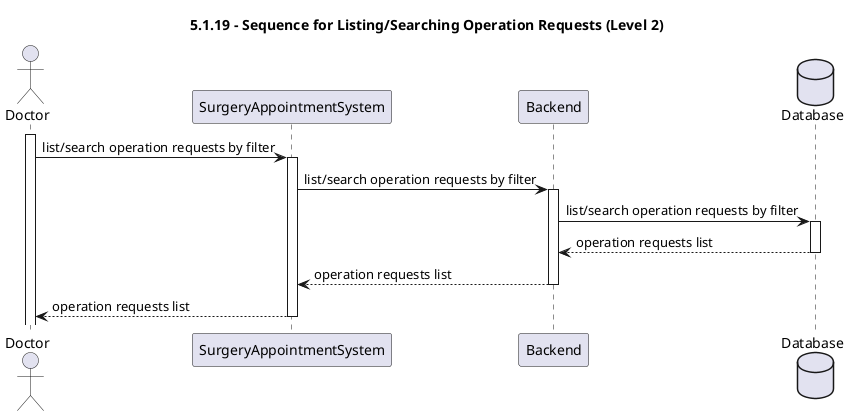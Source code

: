 @startuml
title 5.1.19 - Sequence for Listing/Searching Operation Requests (Level 2)

actor Doctor
participant System as "SurgeryAppointmentSystem"
participant Backend
database Database

activate Doctor
Doctor -> System : list/search operation requests by filter
activate System

System -> Backend : list/search operation requests by filter
activate Backend

Backend -> Database : list/search operation requests by filter
activate Database

Database --> Backend : operation requests list
deactivate Database

Backend --> System : operation requests list
deactivate Backend

System --> Doctor : operation requests list
deactivate System
@enduml
